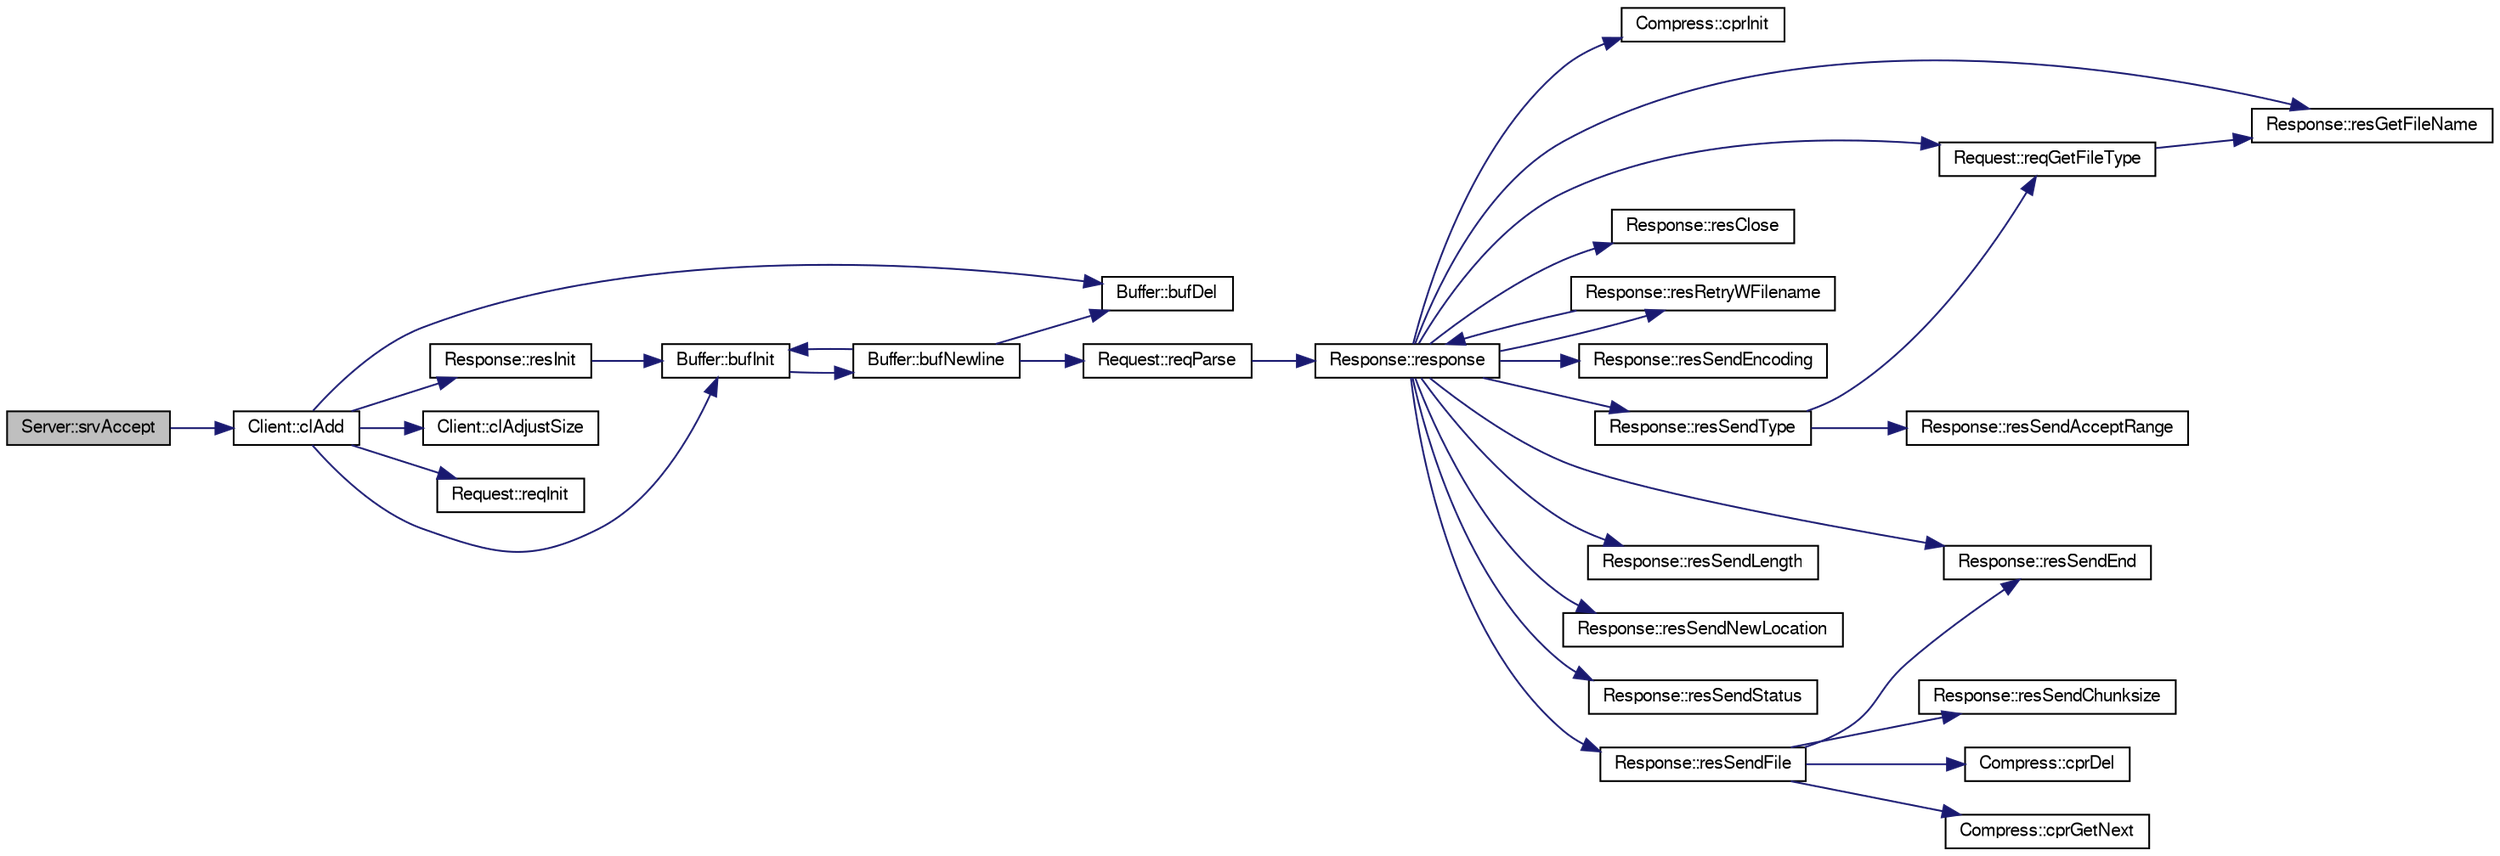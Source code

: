 digraph G
{
  bgcolor="transparent";
  edge [fontname="FreeSans",fontsize="10",labelfontname="FreeSans",labelfontsize="10"];
  node [fontname="FreeSans",fontsize="10",shape=record];
  rankdir=LR;
  Node1 [label="Server::srvAccept",height=0.2,width=0.4,color="black", fillcolor="grey75", style="filled" fontcolor="black"];
  Node1 -> Node2 [color="midnightblue",fontsize="10",style="solid",fontname="FreeSans"];
  Node2 [label="Client::clAdd",height=0.2,width=0.4,color="black",URL="$structClient.html#af531e7825f6f5198d94e5ebc7fe3cb61"];
  Node2 -> Node3 [color="midnightblue",fontsize="10",style="solid",fontname="FreeSans"];
  Node3 [label="Buffer::bufDel",height=0.2,width=0.4,color="black",URL="$structBuffer.html#aafeb7abc9a5efb42f635bfd1ce511174"];
  Node2 -> Node4 [color="midnightblue",fontsize="10",style="solid",fontname="FreeSans"];
  Node4 [label="Buffer::bufInit",height=0.2,width=0.4,color="black",URL="$structBuffer.html#ab8501a3e19d440f8b8745a03a859b4c8"];
  Node4 -> Node5 [color="midnightblue",fontsize="10",style="solid",fontname="FreeSans"];
  Node5 [label="Buffer::bufNewline",height=0.2,width=0.4,color="black",URL="$structBuffer.html#a2aaf7842d21cddac1af65114ba3595c1"];
  Node5 -> Node3 [color="midnightblue",fontsize="10",style="solid",fontname="FreeSans"];
  Node5 -> Node4 [color="midnightblue",fontsize="10",style="solid",fontname="FreeSans"];
  Node5 -> Node6 [color="midnightblue",fontsize="10",style="solid",fontname="FreeSans"];
  Node6 [label="Request::reqParse",height=0.2,width=0.4,color="black",URL="$structRequest.html#a50558c20615998131eb5d8f5e99cbc88"];
  Node6 -> Node7 [color="midnightblue",fontsize="10",style="solid",fontname="FreeSans"];
  Node7 [label="Response::response",height=0.2,width=0.4,color="black",URL="$structResponse.html#ad33a090b0ff1286e944de6f088307262"];
  Node7 -> Node8 [color="midnightblue",fontsize="10",style="solid",fontname="FreeSans"];
  Node8 [label="Compress::cprInit",height=0.2,width=0.4,color="black",URL="$structCompress.html#a1294de2308852c5e3daedd8ce366ba9e"];
  Node7 -> Node9 [color="midnightblue",fontsize="10",style="solid",fontname="FreeSans"];
  Node9 [label="Request::reqGetFileType",height=0.2,width=0.4,color="black",URL="$structRequest.html#a9341f192029839333a81d7e79fa25a59"];
  Node9 -> Node10 [color="midnightblue",fontsize="10",style="solid",fontname="FreeSans"];
  Node10 [label="Response::resGetFileName",height=0.2,width=0.4,color="black",URL="$structResponse.html#a1a1ac1e98a7c5ca681aec02b19188e54"];
  Node7 -> Node11 [color="midnightblue",fontsize="10",style="solid",fontname="FreeSans"];
  Node11 [label="Response::resClose",height=0.2,width=0.4,color="black",URL="$structResponse.html#a06e36aa31e40640496c46c61b22c0991"];
  Node7 -> Node10 [color="midnightblue",fontsize="10",style="solid",fontname="FreeSans"];
  Node7 -> Node12 [color="midnightblue",fontsize="10",style="solid",fontname="FreeSans"];
  Node12 [label="Response::resRetryWFilename",height=0.2,width=0.4,color="black",URL="$structResponse.html#a4d8b5527e494612759feafc54d92e06b"];
  Node12 -> Node7 [color="midnightblue",fontsize="10",style="solid",fontname="FreeSans"];
  Node7 -> Node13 [color="midnightblue",fontsize="10",style="solid",fontname="FreeSans"];
  Node13 [label="Response::resSendEncoding",height=0.2,width=0.4,color="black",URL="$structResponse.html#a0560c495f22a21f0e49a05f6708ee0e6"];
  Node7 -> Node14 [color="midnightblue",fontsize="10",style="solid",fontname="FreeSans"];
  Node14 [label="Response::resSendEnd",height=0.2,width=0.4,color="black",URL="$structResponse.html#a500ab397cd502a5d8d8faf04417f14b1"];
  Node7 -> Node15 [color="midnightblue",fontsize="10",style="solid",fontname="FreeSans"];
  Node15 [label="Response::resSendFile",height=0.2,width=0.4,color="black",URL="$structResponse.html#a601d9e30997837c94bc7b973fbdc4ce1"];
  Node15 -> Node16 [color="midnightblue",fontsize="10",style="solid",fontname="FreeSans"];
  Node16 [label="Compress::cprDel",height=0.2,width=0.4,color="black",URL="$structCompress.html#a3b0ab7e2bda0a2f723ef48db1546f77c"];
  Node15 -> Node17 [color="midnightblue",fontsize="10",style="solid",fontname="FreeSans"];
  Node17 [label="Compress::cprGetNext",height=0.2,width=0.4,color="black",URL="$structCompress.html#ae670638d5d19cc316b0032fbc386cdce"];
  Node15 -> Node18 [color="midnightblue",fontsize="10",style="solid",fontname="FreeSans"];
  Node18 [label="Response::resSendChunksize",height=0.2,width=0.4,color="black",URL="$structResponse.html#abbb06daf0eeaefa7459b759bf3173ab2"];
  Node15 -> Node14 [color="midnightblue",fontsize="10",style="solid",fontname="FreeSans"];
  Node7 -> Node19 [color="midnightblue",fontsize="10",style="solid",fontname="FreeSans"];
  Node19 [label="Response::resSendLength",height=0.2,width=0.4,color="black",URL="$structResponse.html#abf2b612dd7349fd93e87b8e6e7270693"];
  Node7 -> Node20 [color="midnightblue",fontsize="10",style="solid",fontname="FreeSans"];
  Node20 [label="Response::resSendNewLocation",height=0.2,width=0.4,color="black",URL="$structResponse.html#a13d31b4cb20d47329016e1110d50487a"];
  Node7 -> Node21 [color="midnightblue",fontsize="10",style="solid",fontname="FreeSans"];
  Node21 [label="Response::resSendStatus",height=0.2,width=0.4,color="black",URL="$structResponse.html#a011d39624d7d11c3d273888da8d3660e"];
  Node7 -> Node22 [color="midnightblue",fontsize="10",style="solid",fontname="FreeSans"];
  Node22 [label="Response::resSendType",height=0.2,width=0.4,color="black",URL="$structResponse.html#a4969c079a47cf29ec09a15bfa04f03da"];
  Node22 -> Node9 [color="midnightblue",fontsize="10",style="solid",fontname="FreeSans"];
  Node22 -> Node23 [color="midnightblue",fontsize="10",style="solid",fontname="FreeSans"];
  Node23 [label="Response::resSendAcceptRange",height=0.2,width=0.4,color="black",URL="$structResponse.html#a124e3d8b86987aa8e59e586f4973343f"];
  Node2 -> Node24 [color="midnightblue",fontsize="10",style="solid",fontname="FreeSans"];
  Node24 [label="Client::clAdjustSize",height=0.2,width=0.4,color="black",URL="$structClient.html#a57ea25e09986e553293fc26cbf8cc983"];
  Node2 -> Node25 [color="midnightblue",fontsize="10",style="solid",fontname="FreeSans"];
  Node25 [label="Request::reqInit",height=0.2,width=0.4,color="black",URL="$structRequest.html#a7d1cb530ae7551dfd092d0531158ab56"];
  Node2 -> Node26 [color="midnightblue",fontsize="10",style="solid",fontname="FreeSans"];
  Node26 [label="Response::resInit",height=0.2,width=0.4,color="black",URL="$structResponse.html#a3a18cbf5e5ca68c49b91d946ce394c6b"];
  Node26 -> Node4 [color="midnightblue",fontsize="10",style="solid",fontname="FreeSans"];
}
